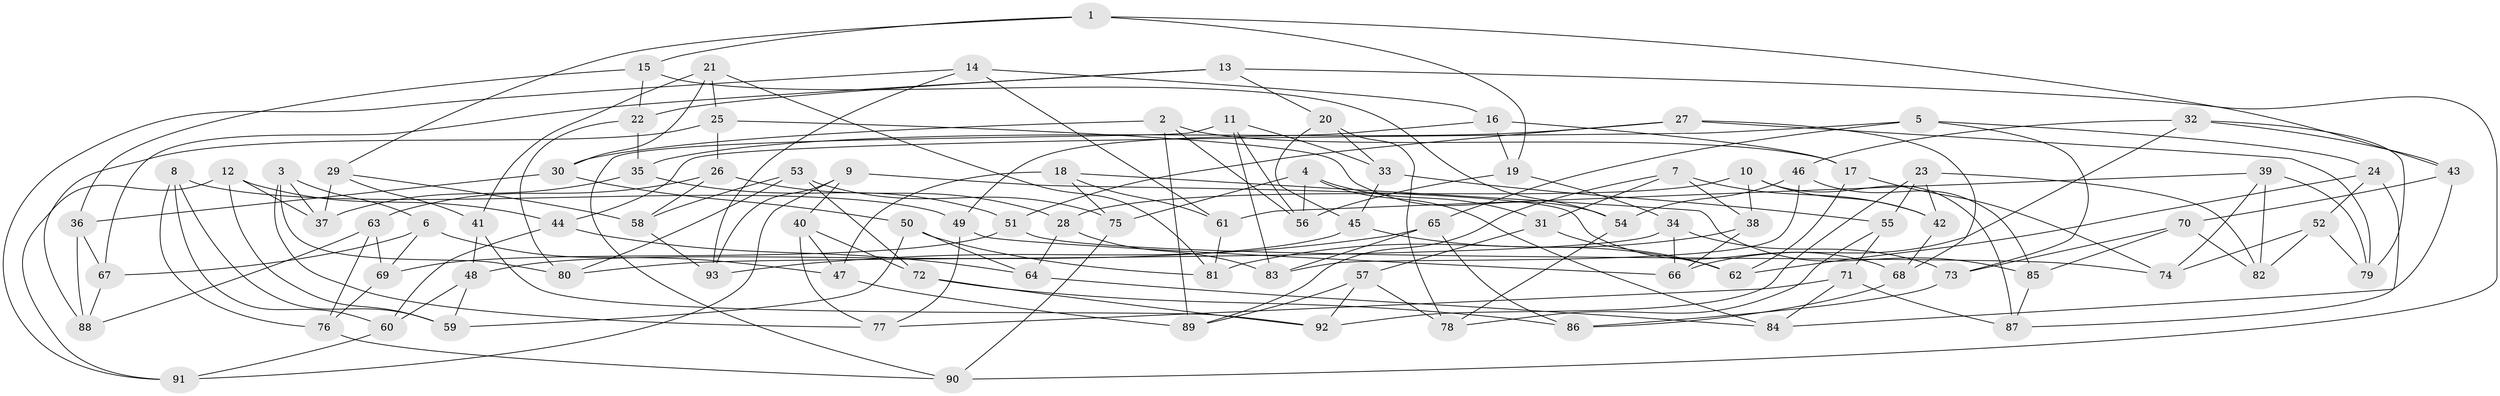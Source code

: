 // Generated by graph-tools (version 1.1) at 2025/11/02/27/25 16:11:44]
// undirected, 93 vertices, 186 edges
graph export_dot {
graph [start="1"]
  node [color=gray90,style=filled];
  1;
  2;
  3;
  4;
  5;
  6;
  7;
  8;
  9;
  10;
  11;
  12;
  13;
  14;
  15;
  16;
  17;
  18;
  19;
  20;
  21;
  22;
  23;
  24;
  25;
  26;
  27;
  28;
  29;
  30;
  31;
  32;
  33;
  34;
  35;
  36;
  37;
  38;
  39;
  40;
  41;
  42;
  43;
  44;
  45;
  46;
  47;
  48;
  49;
  50;
  51;
  52;
  53;
  54;
  55;
  56;
  57;
  58;
  59;
  60;
  61;
  62;
  63;
  64;
  65;
  66;
  67;
  68;
  69;
  70;
  71;
  72;
  73;
  74;
  75;
  76;
  77;
  78;
  79;
  80;
  81;
  82;
  83;
  84;
  85;
  86;
  87;
  88;
  89;
  90;
  91;
  92;
  93;
  1 -- 15;
  1 -- 19;
  1 -- 43;
  1 -- 29;
  2 -- 89;
  2 -- 30;
  2 -- 56;
  2 -- 17;
  3 -- 6;
  3 -- 77;
  3 -- 37;
  3 -- 80;
  4 -- 31;
  4 -- 75;
  4 -- 56;
  4 -- 84;
  5 -- 24;
  5 -- 44;
  5 -- 65;
  5 -- 73;
  6 -- 69;
  6 -- 47;
  6 -- 67;
  7 -- 38;
  7 -- 42;
  7 -- 89;
  7 -- 31;
  8 -- 60;
  8 -- 76;
  8 -- 59;
  8 -- 49;
  9 -- 68;
  9 -- 93;
  9 -- 40;
  9 -- 91;
  10 -- 87;
  10 -- 38;
  10 -- 42;
  10 -- 28;
  11 -- 56;
  11 -- 33;
  11 -- 90;
  11 -- 83;
  12 -- 91;
  12 -- 44;
  12 -- 59;
  12 -- 37;
  13 -- 20;
  13 -- 90;
  13 -- 22;
  13 -- 67;
  14 -- 91;
  14 -- 16;
  14 -- 61;
  14 -- 93;
  15 -- 54;
  15 -- 22;
  15 -- 36;
  16 -- 49;
  16 -- 19;
  16 -- 17;
  17 -- 74;
  17 -- 62;
  18 -- 61;
  18 -- 47;
  18 -- 85;
  18 -- 75;
  19 -- 56;
  19 -- 34;
  20 -- 78;
  20 -- 45;
  20 -- 33;
  21 -- 30;
  21 -- 81;
  21 -- 41;
  21 -- 25;
  22 -- 35;
  22 -- 80;
  23 -- 55;
  23 -- 42;
  23 -- 92;
  23 -- 82;
  24 -- 87;
  24 -- 52;
  24 -- 62;
  25 -- 54;
  25 -- 26;
  25 -- 88;
  26 -- 58;
  26 -- 63;
  26 -- 28;
  27 -- 51;
  27 -- 35;
  27 -- 79;
  27 -- 68;
  28 -- 64;
  28 -- 83;
  29 -- 41;
  29 -- 37;
  29 -- 58;
  30 -- 50;
  30 -- 36;
  31 -- 57;
  31 -- 62;
  32 -- 79;
  32 -- 46;
  32 -- 43;
  32 -- 66;
  33 -- 55;
  33 -- 45;
  34 -- 66;
  34 -- 80;
  34 -- 73;
  35 -- 51;
  35 -- 37;
  36 -- 67;
  36 -- 88;
  38 -- 66;
  38 -- 81;
  39 -- 82;
  39 -- 61;
  39 -- 74;
  39 -- 79;
  40 -- 77;
  40 -- 47;
  40 -- 72;
  41 -- 92;
  41 -- 48;
  42 -- 68;
  43 -- 70;
  43 -- 84;
  44 -- 60;
  44 -- 64;
  45 -- 48;
  45 -- 62;
  46 -- 85;
  46 -- 83;
  46 -- 54;
  47 -- 89;
  48 -- 60;
  48 -- 59;
  49 -- 66;
  49 -- 77;
  50 -- 59;
  50 -- 81;
  50 -- 64;
  51 -- 69;
  51 -- 74;
  52 -- 74;
  52 -- 79;
  52 -- 82;
  53 -- 72;
  53 -- 75;
  53 -- 58;
  53 -- 80;
  54 -- 78;
  55 -- 78;
  55 -- 71;
  57 -- 89;
  57 -- 78;
  57 -- 92;
  58 -- 93;
  60 -- 91;
  61 -- 81;
  63 -- 69;
  63 -- 76;
  63 -- 88;
  64 -- 84;
  65 -- 83;
  65 -- 86;
  65 -- 93;
  67 -- 88;
  68 -- 86;
  69 -- 76;
  70 -- 82;
  70 -- 85;
  70 -- 73;
  71 -- 87;
  71 -- 77;
  71 -- 84;
  72 -- 92;
  72 -- 86;
  73 -- 86;
  75 -- 90;
  76 -- 90;
  85 -- 87;
}
